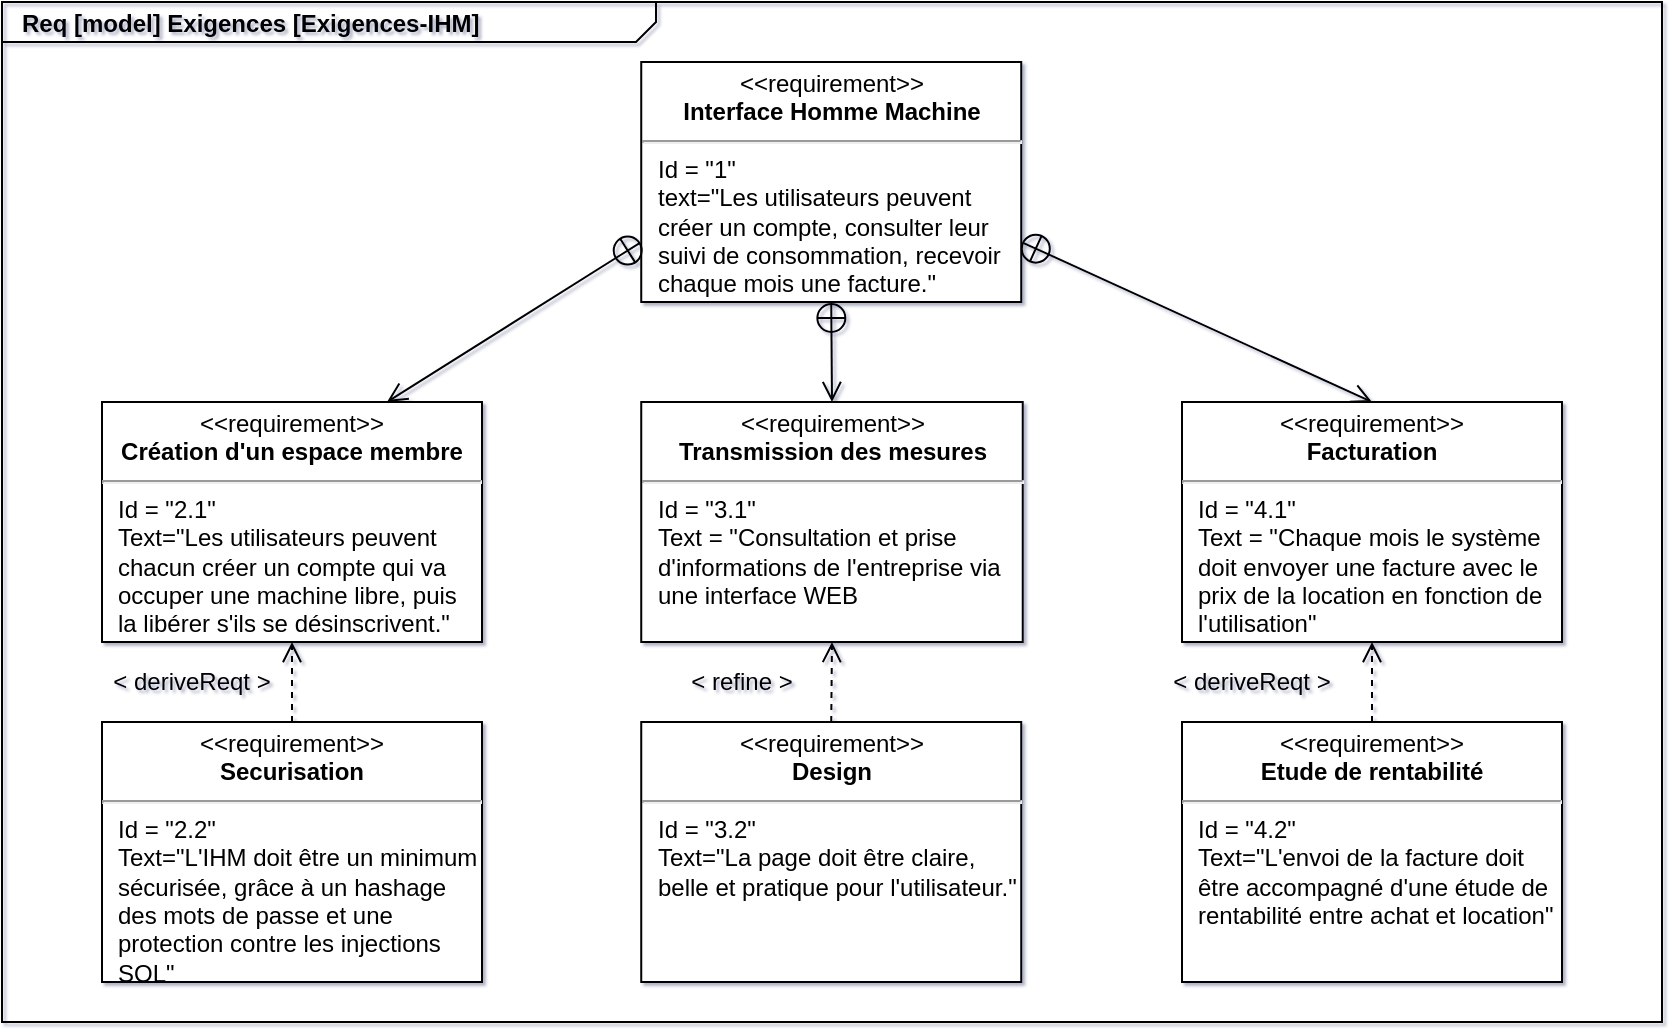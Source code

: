 <mxfile version="12.5.3" type="device"><diagram name="Page-1" id="929967ad-93f9-6ef4-fab6-5d389245f69c"><mxGraphModel dx="1221" dy="714" grid="1" gridSize="10" guides="1" tooltips="1" connect="1" arrows="1" fold="1" page="1" pageScale="1.5" pageWidth="1169" pageHeight="826" background="none" math="0" shadow="1"><root><mxCell id="0" style=";html=1;"/><mxCell id="1" style=";html=1;" parent="0"/><mxCell id="1672d66443f91eb5-1" value="&lt;p style=&quot;margin: 0px ; margin-top: 4px ; margin-left: 10px ; text-align: left&quot;&gt;&lt;b&gt;Req [model] Exigences [Exigences-IHM]&lt;/b&gt;&lt;/p&gt;" style="html=1;strokeWidth=1;shape=mxgraph.sysml.package;html=1;overflow=fill;whiteSpace=wrap;fontSize=12;align=center;labelX=327.64;fillColor=none;" parent="1" vertex="1"><mxGeometry x="410" y="240" width="830" height="510" as="geometry"/></mxCell><mxCell id="nmu4dZHPB3iB-wJ72PvL-1" value="" style="endArrow=open;startArrow=circlePlus;endFill=0;startFill=0;endSize=8;html=1;entryX=0.5;entryY=0;entryDx=0;entryDy=0;exitX=0.5;exitY=1;exitDx=0;exitDy=0;" parent="1" source="nmu4dZHPB3iB-wJ72PvL-2" target="KhCwVu5qYTmWtjOW3Tyg-3" edge="1"><mxGeometry width="160" relative="1" as="geometry"><mxPoint x="729.62" y="130" as="sourcePoint"/><mxPoint x="829.62" y="110" as="targetPoint"/></mxGeometry></mxCell><mxCell id="1672d66443f91eb5-10" value="&lt;p style=&quot;margin: 0px ; margin-top: 4px ; text-align: center&quot;&gt;&amp;lt;&amp;lt;requirement&amp;gt;&amp;gt;&lt;br&gt;&lt;b&gt;Facturation&lt;/b&gt;&lt;/p&gt;&lt;hr&gt;&lt;p style=&quot;margin: 0px ; margin-left: 8px ; text-align: left&quot;&gt;Id = &quot;4.1&quot;&lt;/p&gt;&lt;p style=&quot;margin: 0px ; margin-left: 8px ; text-align: left&quot;&gt;Text = &quot;Chaque mois le système doit envoyer une facture avec le prix de la location en fonction de l'utilisation&quot;&lt;/p&gt;" style="shape=rect;html=1;overflow=fill;whiteSpace=wrap;" parent="1" vertex="1"><mxGeometry x="1000" y="440" width="190" height="120" as="geometry"/></mxCell><mxCell id="KhCwVu5qYTmWtjOW3Tyg-3" value="&lt;p style=&quot;margin: 0px ; margin-top: 4px ; text-align: center&quot;&gt;&amp;lt;&amp;lt;requirement&amp;gt;&amp;gt;&lt;br&gt;&lt;b&gt;Transmission des mesures&lt;/b&gt;&lt;/p&gt;&lt;hr&gt;&lt;p style=&quot;margin: 0px ; margin-left: 8px ; text-align: left&quot;&gt;Id = &quot;3.1&quot;&lt;/p&gt;&lt;p style=&quot;margin: 0px ; margin-left: 8px ; text-align: left&quot;&gt;Text = &quot;Consultation et prise d'informations de l'entreprise via une interface WEB&lt;/p&gt;" style="shape=rect;html=1;overflow=fill;whiteSpace=wrap;" parent="1" vertex="1"><mxGeometry x="729.62" y="440" width="190.75" height="120" as="geometry"/></mxCell><mxCell id="KhCwVu5qYTmWtjOW3Tyg-5" value="&lt;p style=&quot;margin: 0px ; margin-top: 4px ; text-align: center&quot;&gt;&amp;lt;&amp;lt;requirement&amp;gt;&amp;gt;&lt;br&gt;&lt;b&gt;Etude de rentabilité&lt;/b&gt;&lt;/p&gt;&lt;hr&gt;&lt;p style=&quot;margin: 0px ; margin-left: 8px ; text-align: left&quot;&gt;Id = &quot;4.2&quot;&lt;/p&gt;&lt;p style=&quot;margin: 0px ; margin-left: 8px ; text-align: left&quot;&gt;Text=&quot;L'envoi de la facture doit être accompagné d'une étude de rentabilité entre achat et location&quot;&lt;/p&gt;" style="shape=rect;html=1;overflow=fill;whiteSpace=wrap;" parent="1" vertex="1"><mxGeometry x="1000" y="600" width="190" height="130" as="geometry"/></mxCell><mxCell id="KhCwVu5qYTmWtjOW3Tyg-9" value="&lt;p style=&quot;margin: 0px ; margin-top: 4px ; text-align: center&quot;&gt;&amp;lt;&amp;lt;requirement&amp;gt;&amp;gt;&lt;br&gt;&lt;b&gt;Création d'un espace membre&lt;/b&gt;&lt;/p&gt;&lt;hr&gt;&lt;p style=&quot;margin: 0px ; margin-left: 8px ; text-align: left&quot;&gt;Id = &quot;2.1&quot;&lt;/p&gt;&lt;p style=&quot;margin: 0px ; margin-left: 8px ; text-align: left&quot;&gt;Text=&quot;Les utilisateurs peuvent chacun créer un compte qui va occuper une machine libre, puis la libérer s'ils se désinscrivent.&quot;&lt;/p&gt;" style="shape=rect;html=1;overflow=fill;whiteSpace=wrap;" parent="1" vertex="1"><mxGeometry x="460" y="440" width="190" height="120" as="geometry"/></mxCell><mxCell id="KhCwVu5qYTmWtjOW3Tyg-10" value="&lt;p style=&quot;margin: 0px ; margin-top: 4px ; text-align: center&quot;&gt;&amp;lt;&amp;lt;requirement&amp;gt;&amp;gt;&lt;br&gt;&lt;b&gt;Design&lt;/b&gt;&lt;/p&gt;&lt;hr&gt;&lt;p style=&quot;margin: 0px ; margin-left: 8px ; text-align: left&quot;&gt;Id = &quot;3.2&quot;&lt;/p&gt;&lt;p style=&quot;margin: 0px ; margin-left: 8px ; text-align: left&quot;&gt;Text=&quot;La page doit être claire, belle et pratique pour l'utilisateur.&quot;&lt;/p&gt;" style="shape=rect;html=1;overflow=fill;whiteSpace=wrap;" parent="1" vertex="1"><mxGeometry x="729.62" y="600" width="190" height="130" as="geometry"/></mxCell><mxCell id="KhCwVu5qYTmWtjOW3Tyg-11" value="&lt;p style=&quot;margin: 0px ; margin-top: 4px ; text-align: center&quot;&gt;&amp;lt;&amp;lt;requirement&amp;gt;&amp;gt;&lt;br&gt;&lt;b&gt;Securisation&lt;/b&gt;&lt;/p&gt;&lt;hr&gt;&lt;p style=&quot;margin: 0px ; margin-left: 8px ; text-align: left&quot;&gt;Id = &quot;2.2&quot;&lt;/p&gt;&lt;p style=&quot;margin: 0px ; margin-left: 8px ; text-align: left&quot;&gt;Text=&quot;L'IHM doit être un minimum sécurisée, grâce à un hashage des mots de passe et une protection contre les injections SQL&quot;&lt;/p&gt;" style="shape=rect;html=1;overflow=fill;whiteSpace=wrap;" parent="1" vertex="1"><mxGeometry x="460" y="600" width="190" height="130" as="geometry"/></mxCell><mxCell id="KhCwVu5qYTmWtjOW3Tyg-14" value="&amp;lt; refine &amp;gt;" style="text;html=1;strokeColor=none;fillColor=none;align=center;verticalAlign=middle;whiteSpace=wrap;rounded=0;" parent="1" vertex="1"><mxGeometry x="750" y="570" width="60" height="20" as="geometry"/></mxCell><mxCell id="KhCwVu5qYTmWtjOW3Tyg-15" value="&amp;lt; deriveReqt &amp;gt;" style="text;html=1;strokeColor=none;fillColor=none;align=center;verticalAlign=middle;whiteSpace=wrap;rounded=0;" parent="1" vertex="1"><mxGeometry x="990" y="570" width="90" height="20" as="geometry"/></mxCell><mxCell id="KhCwVu5qYTmWtjOW3Tyg-18" value="&amp;lt; deriveReqt &amp;gt;" style="text;html=1;strokeColor=none;fillColor=none;align=center;verticalAlign=middle;whiteSpace=wrap;rounded=0;" parent="1" vertex="1"><mxGeometry x="460" y="570" width="90" height="20" as="geometry"/></mxCell><mxCell id="nmu4dZHPB3iB-wJ72PvL-2" value="&lt;p style=&quot;margin: 0px ; margin-top: 4px ; text-align: center&quot;&gt;&amp;lt;&amp;lt;requirement&amp;gt;&amp;gt;&lt;br&gt;&lt;b&gt;Interface Homme Machine&lt;/b&gt;&lt;/p&gt;&lt;hr&gt;&lt;p style=&quot;margin: 0px ; margin-left: 8px ; text-align: left&quot;&gt;Id = &quot;1&quot;&lt;/p&gt;&lt;p style=&quot;margin: 0px ; margin-left: 8px ; text-align: left&quot;&gt;text=&quot;Les utilisateurs peuvent créer un compte, consulter leur suivi de consommation, recevoir chaque mois une facture.&quot;&lt;/p&gt;" style="shape=rect;html=1;overflow=fill;whiteSpace=wrap;" parent="1" vertex="1"><mxGeometry x="729.62" y="270" width="190" height="120" as="geometry"/></mxCell><mxCell id="nmu4dZHPB3iB-wJ72PvL-5" value="" style="endArrow=open;startArrow=circlePlus;endFill=0;startFill=0;endSize=8;html=1;entryX=0.75;entryY=0;entryDx=0;entryDy=0;exitX=0;exitY=0.75;exitDx=0;exitDy=0;" parent="1" source="nmu4dZHPB3iB-wJ72PvL-2" target="KhCwVu5qYTmWtjOW3Tyg-9" edge="1"><mxGeometry width="160" relative="1" as="geometry"><mxPoint x="739.62" y="140" as="sourcePoint"/><mxPoint x="839.62" y="120" as="targetPoint"/></mxGeometry></mxCell><mxCell id="nmu4dZHPB3iB-wJ72PvL-6" value="" style="endArrow=open;startArrow=circlePlus;endFill=0;startFill=0;endSize=8;html=1;entryX=0.5;entryY=0;entryDx=0;entryDy=0;exitX=1;exitY=0.75;exitDx=0;exitDy=0;" parent="1" source="nmu4dZHPB3iB-wJ72PvL-2" target="1672d66443f91eb5-10" edge="1"><mxGeometry width="160" relative="1" as="geometry"><mxPoint x="749.62" y="150" as="sourcePoint"/><mxPoint x="849.62" y="130" as="targetPoint"/></mxGeometry></mxCell><mxCell id="GACpn6VRk1D9SVW4UFjo-1" value="" style="html=1;verticalAlign=bottom;endArrow=open;dashed=1;endSize=8;exitX=0.5;exitY=0;exitDx=0;exitDy=0;entryX=0.5;entryY=1;entryDx=0;entryDy=0;" parent="1" source="KhCwVu5qYTmWtjOW3Tyg-5" target="1672d66443f91eb5-10" edge="1"><mxGeometry x="-0.75" y="-30" relative="1" as="geometry"><mxPoint x="490" y="380" as="sourcePoint"/><mxPoint x="410" y="380" as="targetPoint"/><mxPoint as="offset"/></mxGeometry></mxCell><mxCell id="GACpn6VRk1D9SVW4UFjo-2" value="" style="html=1;verticalAlign=bottom;endArrow=open;dashed=1;endSize=8;entryX=0.5;entryY=1;entryDx=0;entryDy=0;exitX=0.5;exitY=0;exitDx=0;exitDy=0;" parent="1" source="KhCwVu5qYTmWtjOW3Tyg-10" target="KhCwVu5qYTmWtjOW3Tyg-3" edge="1"><mxGeometry x="-0.75" y="-30" relative="1" as="geometry"><mxPoint x="500" y="390" as="sourcePoint"/><mxPoint x="420" y="390" as="targetPoint"/><mxPoint as="offset"/></mxGeometry></mxCell><mxCell id="GACpn6VRk1D9SVW4UFjo-3" value="" style="html=1;verticalAlign=bottom;endArrow=open;dashed=1;endSize=8;exitX=0.5;exitY=0;exitDx=0;exitDy=0;entryX=0.5;entryY=1;entryDx=0;entryDy=0;" parent="1" source="KhCwVu5qYTmWtjOW3Tyg-11" target="KhCwVu5qYTmWtjOW3Tyg-9" edge="1"><mxGeometry x="-0.75" y="-30" relative="1" as="geometry"><mxPoint x="510" y="400" as="sourcePoint"/><mxPoint x="430" y="400" as="targetPoint"/><mxPoint as="offset"/></mxGeometry></mxCell></root></mxGraphModel></diagram></mxfile>